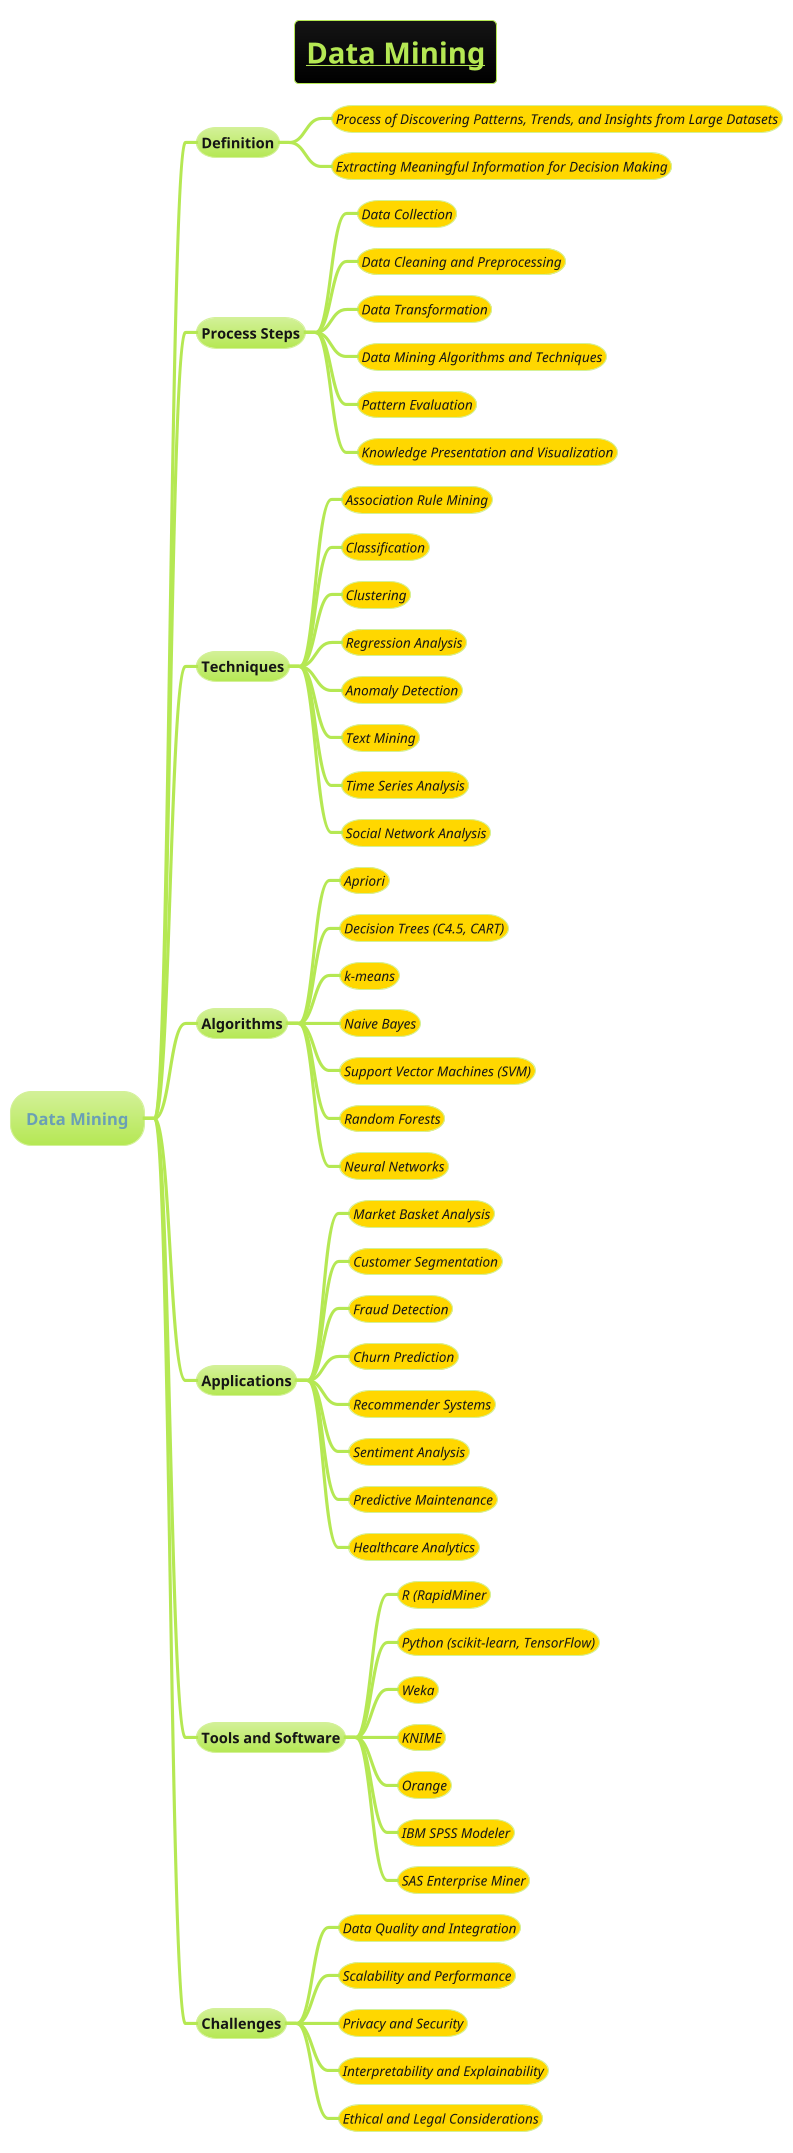 @startmindmap
title =__Data Mining__
!theme hacker

* Data Mining
** Definition
***[#gold] ====<size:13>Process of Discovering Patterns, Trends, and Insights from Large Datasets
***[#gold] ====<size:13>Extracting Meaningful Information for Decision Making
** Process Steps
***[#gold] ====<size:13>Data Collection
***[#gold] ====<size:13>Data Cleaning and Preprocessing
***[#gold] ====<size:13>Data Transformation
***[#gold] ====<size:13>Data Mining Algorithms and Techniques
***[#gold] ====<size:13>Pattern Evaluation
***[#gold] ====<size:13>Knowledge Presentation and Visualization
** Techniques
***[#gold] ====<size:13>Association Rule Mining
***[#gold] ====<size:13>Classification
***[#gold] ====<size:13>Clustering
***[#gold] ====<size:13>Regression Analysis
***[#gold] ====<size:13>Anomaly Detection
***[#gold] ====<size:13>Text Mining
***[#gold] ====<size:13>Time Series Analysis
***[#gold] ====<size:13>Social Network Analysis
** Algorithms
***[#gold] ====<size:13>Apriori
***[#gold] ====<size:13>Decision Trees (C4.5, CART)
***[#gold] ====<size:13>k-means
***[#gold] ====<size:13>Naive Bayes
***[#gold] ====<size:13>Support Vector Machines (SVM)
***[#gold] ====<size:13>Random Forests
***[#gold] ====<size:13>Neural Networks
** Applications
***[#gold] ====<size:13>Market Basket Analysis
***[#gold] ====<size:13>Customer Segmentation
***[#gold] ====<size:13>Fraud Detection
***[#gold] ====<size:13>Churn Prediction
***[#gold] ====<size:13>Recommender Systems
***[#gold] ====<size:13>Sentiment Analysis
***[#gold] ====<size:13>Predictive Maintenance
***[#gold] ====<size:13>Healthcare Analytics
** Tools and Software
***[#gold] ====<size:13>R (RapidMiner
***[#gold] ====<size:13>Python (scikit-learn, TensorFlow)
***[#gold] ====<size:13>Weka
***[#gold] ====<size:13>KNIME
***[#gold] ====<size:13>Orange
***[#gold] ====<size:13>IBM SPSS Modeler
***[#gold] ====<size:13>SAS Enterprise Miner
** Challenges
***[#gold] ====<size:13>Data Quality and Integration
***[#gold] ====<size:13>Scalability and Performance
***[#gold] ====<size:13>Privacy and Security
***[#gold] ====<size:13>Interpretability and Explainability
***[#gold] ====<size:13>Ethical and Legal Considerations

@endmindmap

